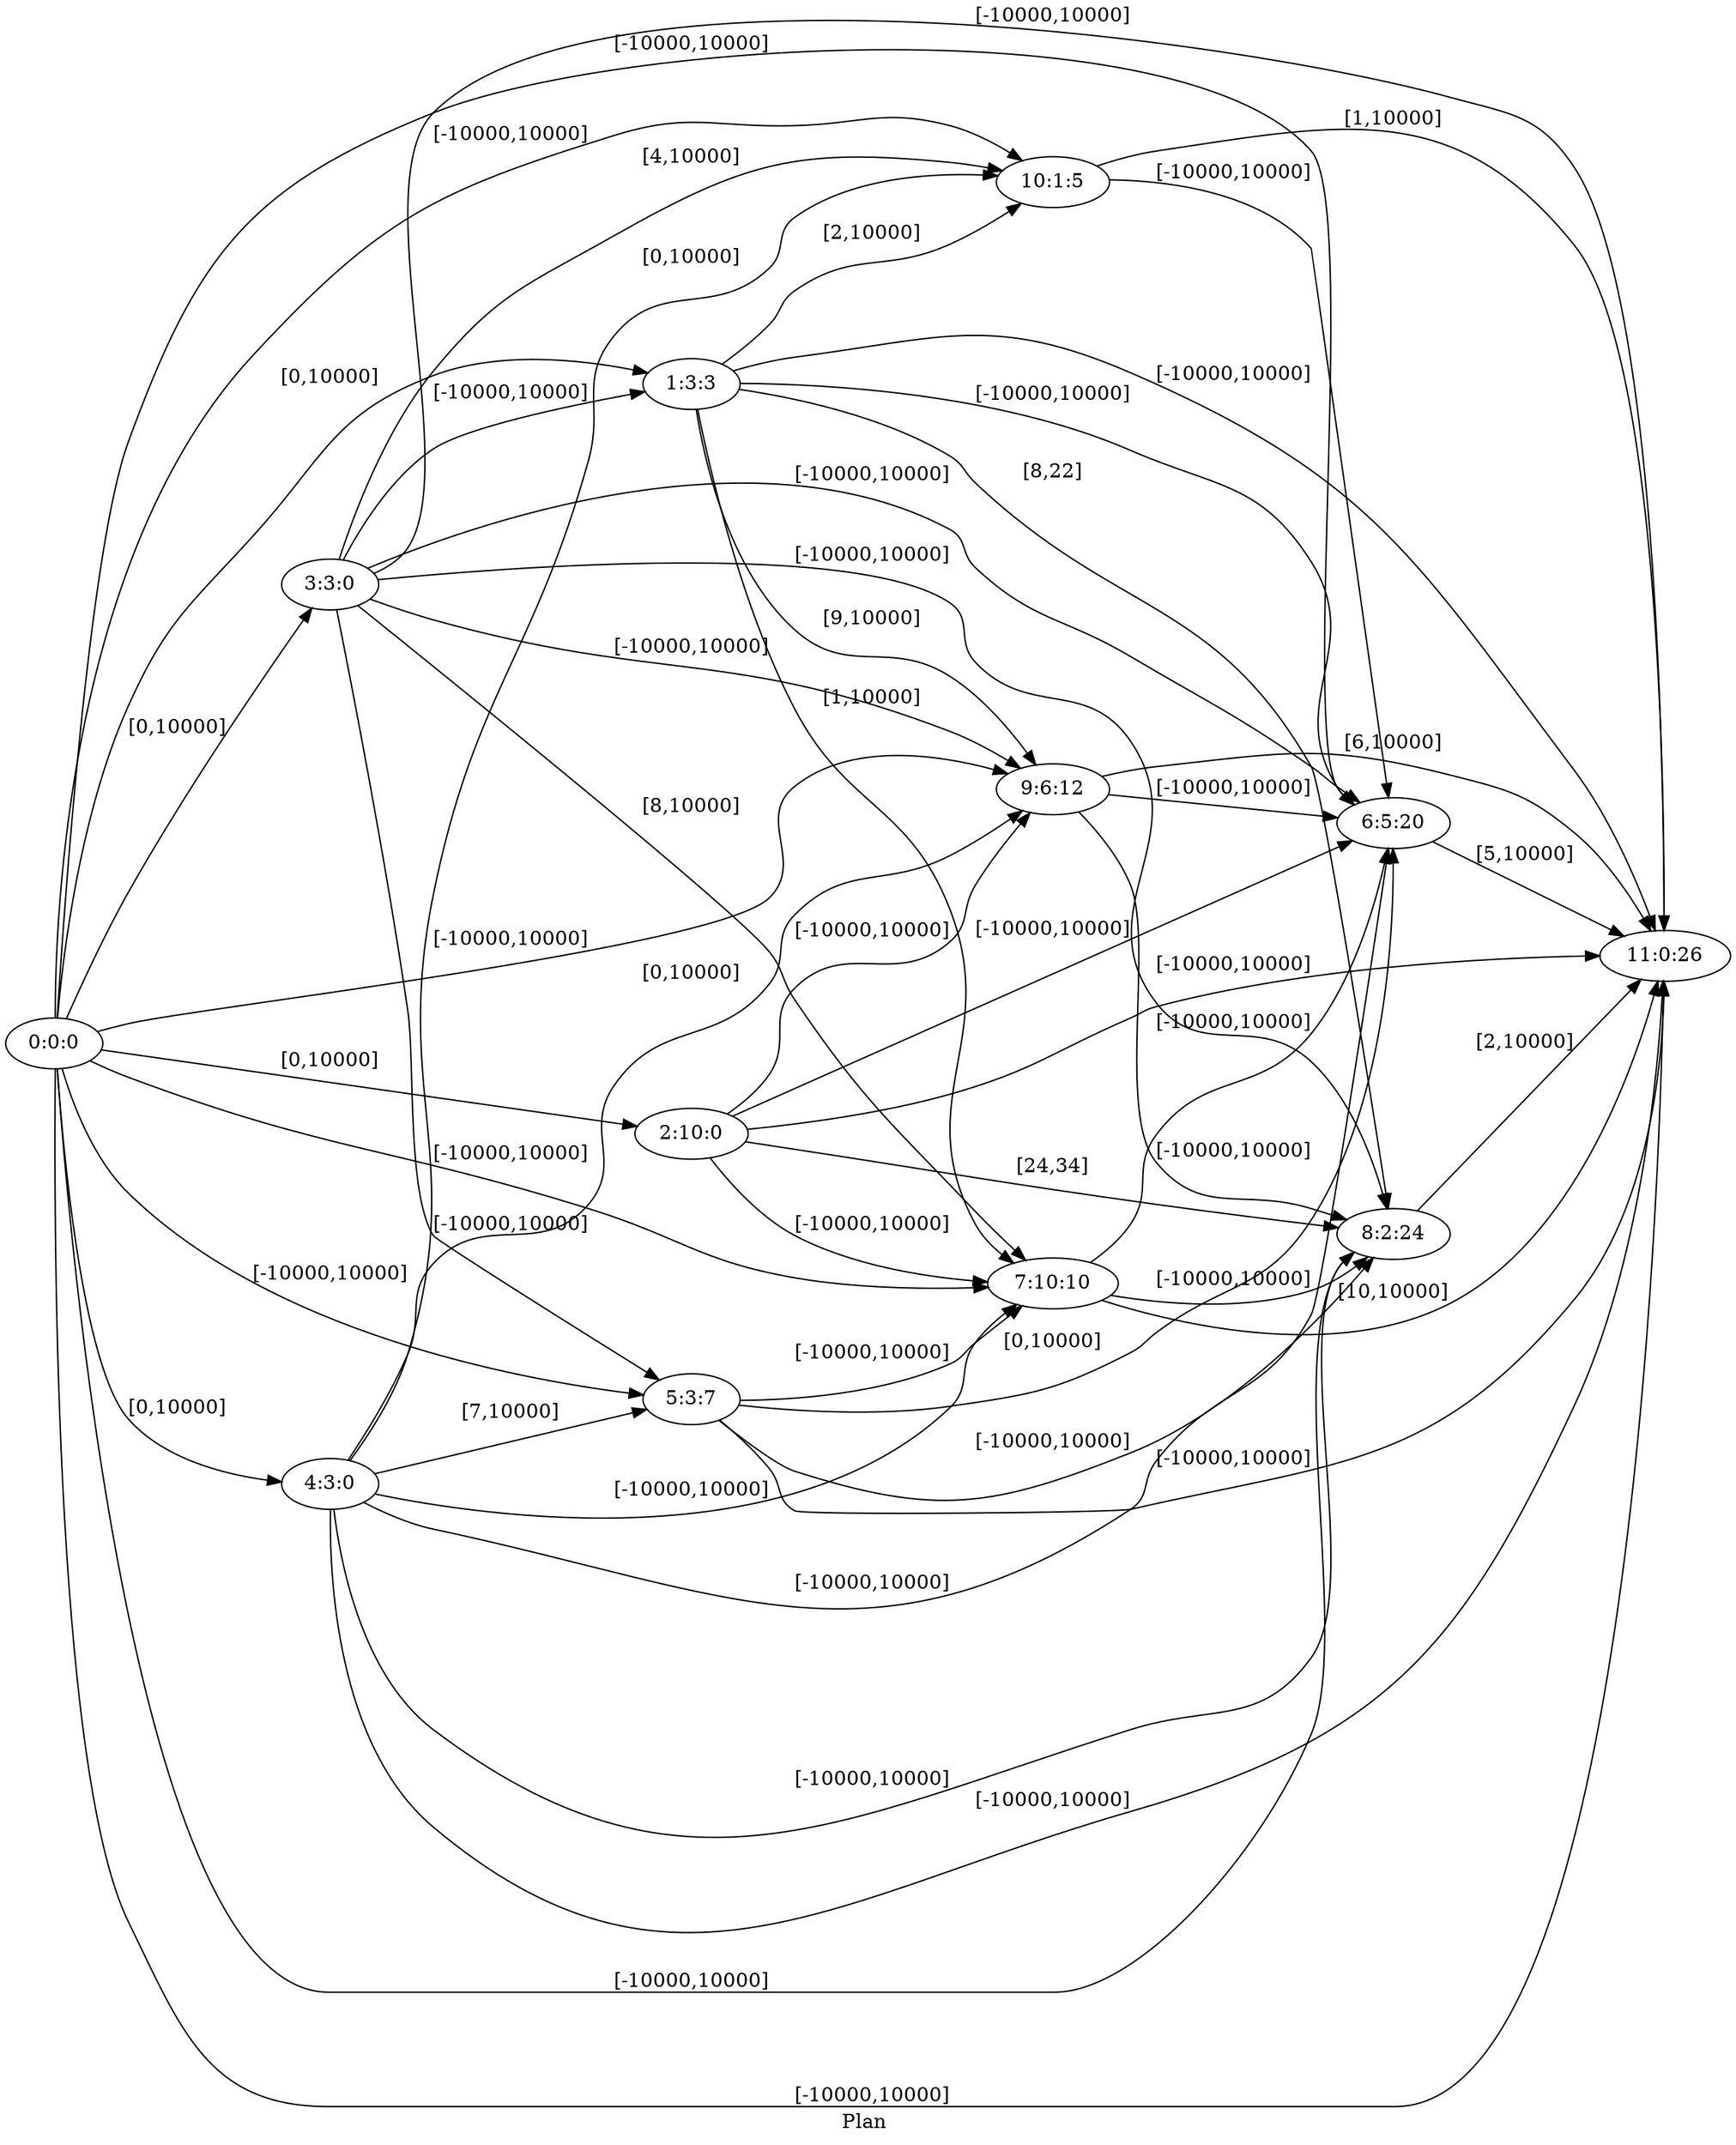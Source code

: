 digraph G {
 rankdir = LR;
 nodesep = .45; 
 size = 30;
label="Plan ";
 fldt = 0.746753;
"0:0:0"->"1:3:3"[ label = "[0,10000]"];
"0:0:0"->"2:10:0"[ label = "[0,10000]"];
"0:0:0"->"3:3:0"[ label = "[0,10000]"];
"0:0:0"->"4:3:0"[ label = "[0,10000]"];
"0:0:0"->"5:3:7"[ label = "[-10000,10000]"];
"0:0:0"->"6:5:20"[ label = "[-10000,10000]"];
"0:0:0"->"7:10:10"[ label = "[-10000,10000]"];
"0:0:0"->"8:2:24"[ label = "[-10000,10000]"];
"0:0:0"->"9:6:12"[ label = "[-10000,10000]"];
"0:0:0"->"10:1:5"[ label = "[-10000,10000]"];
"0:0:0"->"11:0:26"[ label = "[-10000,10000]"];
"1:3:3"->"6:5:20"[ label = "[-10000,10000]"];
"1:3:3"->"7:10:10"[ label = "[1,10000]"];
"1:3:3"->"8:2:24"[ label = "[8,22]"];
"1:3:3"->"9:6:12"[ label = "[9,10000]"];
"1:3:3"->"10:1:5"[ label = "[2,10000]"];
"1:3:3"->"11:0:26"[ label = "[-10000,10000]"];
"2:10:0"->"6:5:20"[ label = "[-10000,10000]"];
"2:10:0"->"7:10:10"[ label = "[-10000,10000]"];
"2:10:0"->"8:2:24"[ label = "[24,34]"];
"2:10:0"->"9:6:12"[ label = "[-10000,10000]"];
"2:10:0"->"11:0:26"[ label = "[-10000,10000]"];
"3:3:0"->"1:3:3"[ label = "[-10000,10000]"];
"3:3:0"->"5:3:7"[ label = "[-10000,10000]"];
"3:3:0"->"6:5:20"[ label = "[-10000,10000]"];
"3:3:0"->"7:10:10"[ label = "[8,10000]"];
"3:3:0"->"8:2:24"[ label = "[-10000,10000]"];
"3:3:0"->"9:6:12"[ label = "[-10000,10000]"];
"3:3:0"->"10:1:5"[ label = "[4,10000]"];
"3:3:0"->"11:0:26"[ label = "[-10000,10000]"];
"4:3:0"->"5:3:7"[ label = "[7,10000]"];
"4:3:0"->"6:5:20"[ label = "[-10000,10000]"];
"4:3:0"->"7:10:10"[ label = "[-10000,10000]"];
"4:3:0"->"8:2:24"[ label = "[-10000,10000]"];
"4:3:0"->"9:6:12"[ label = "[0,10000]"];
"4:3:0"->"10:1:5"[ label = "[0,10000]"];
"4:3:0"->"11:0:26"[ label = "[-10000,10000]"];
"5:3:7"->"6:5:20"[ label = "[0,10000]"];
"5:3:7"->"7:10:10"[ label = "[-10000,10000]"];
"5:3:7"->"8:2:24"[ label = "[-10000,10000]"];
"5:3:7"->"11:0:26"[ label = "[-10000,10000]"];
"6:5:20"->"11:0:26"[ label = "[5,10000]"];
"7:10:10"->"6:5:20"[ label = "[-10000,10000]"];
"7:10:10"->"8:2:24"[ label = "[-10000,10000]"];
"7:10:10"->"11:0:26"[ label = "[10,10000]"];
"8:2:24"->"11:0:26"[ label = "[2,10000]"];
"9:6:12"->"6:5:20"[ label = "[-10000,10000]"];
"9:6:12"->"8:2:24"[ label = "[-10000,10000]"];
"9:6:12"->"11:0:26"[ label = "[6,10000]"];
"10:1:5"->"6:5:20"[ label = "[-10000,10000]"];
"10:1:5"->"11:0:26"[ label = "[1,10000]"];
}

